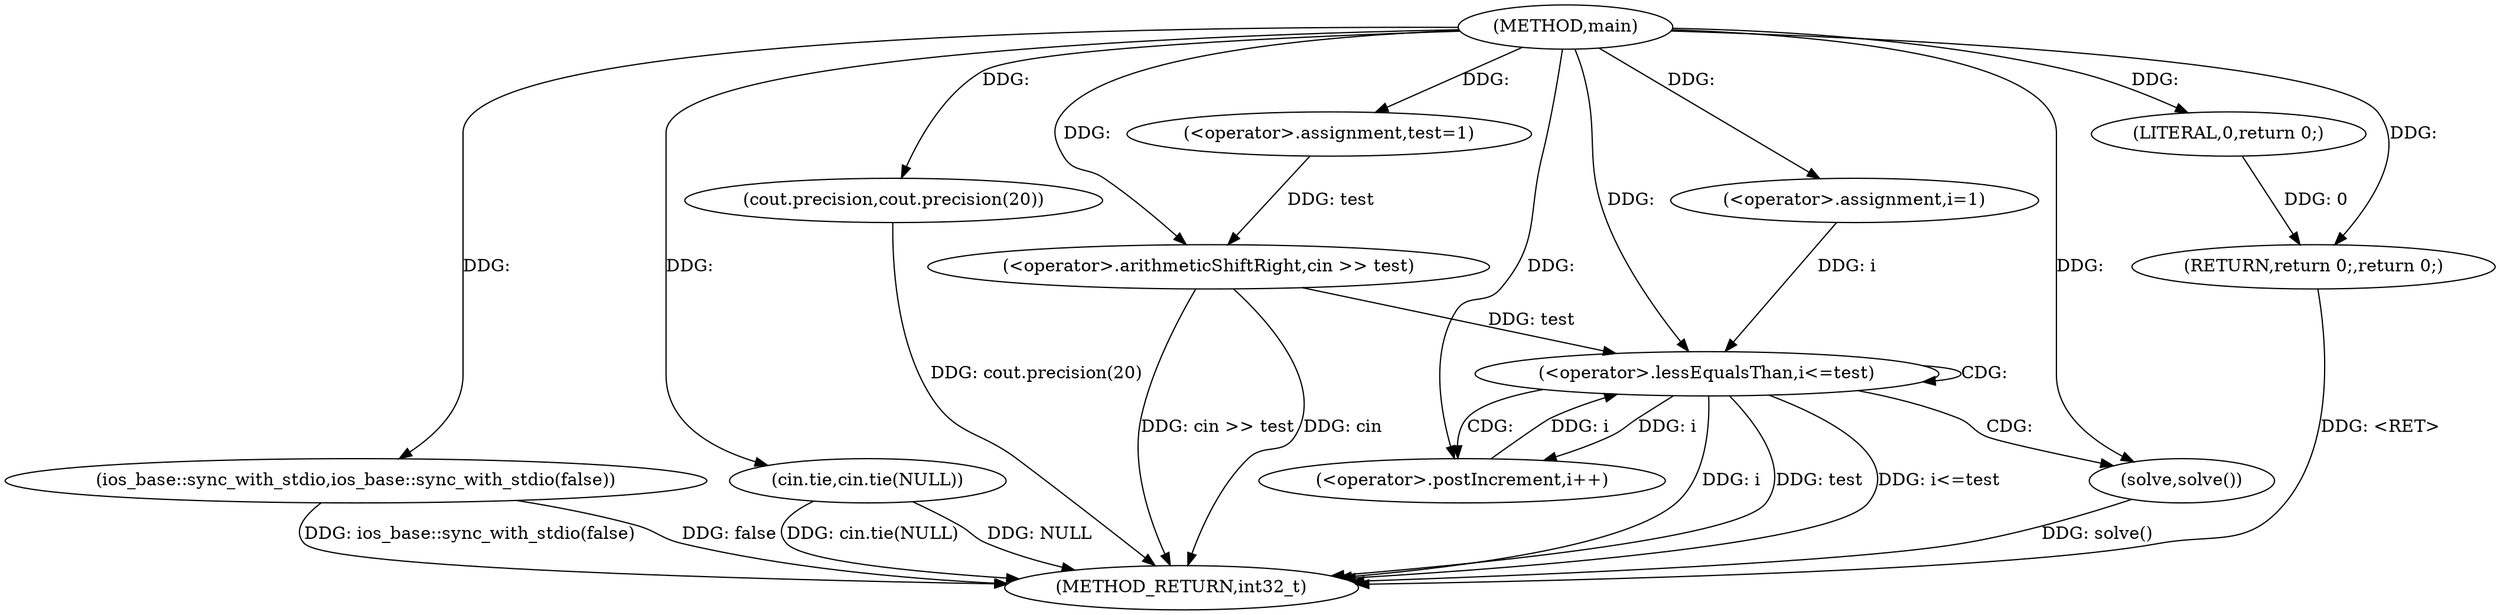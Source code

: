 digraph "main" {  
"1000194" [label = "(METHOD,main)" ]
"1000223" [label = "(METHOD_RETURN,int32_t)" ]
"1000196" [label = "(ios_base::sync_with_stdio,ios_base::sync_with_stdio(false))" ]
"1000198" [label = "(cin.tie,cin.tie(NULL))" ]
"1000200" [label = "(cout.precision,cout.precision(20))" ]
"1000203" [label = "(<operator>.assignment,test=1)" ]
"1000206" [label = "(<operator>.arithmeticShiftRight,cin >> test)" ]
"1000221" [label = "(RETURN,return 0;,return 0;)" ]
"1000211" [label = "(<operator>.assignment,i=1)" ]
"1000214" [label = "(<operator>.lessEqualsThan,i<=test)" ]
"1000217" [label = "(<operator>.postIncrement,i++)" ]
"1000222" [label = "(LITERAL,0,return 0;)" ]
"1000220" [label = "(solve,solve())" ]
  "1000196" -> "1000223"  [ label = "DDG: ios_base::sync_with_stdio(false)"] 
  "1000198" -> "1000223"  [ label = "DDG: cin.tie(NULL)"] 
  "1000200" -> "1000223"  [ label = "DDG: cout.precision(20)"] 
  "1000206" -> "1000223"  [ label = "DDG: cin >> test"] 
  "1000214" -> "1000223"  [ label = "DDG: i"] 
  "1000214" -> "1000223"  [ label = "DDG: test"] 
  "1000214" -> "1000223"  [ label = "DDG: i<=test"] 
  "1000220" -> "1000223"  [ label = "DDG: solve()"] 
  "1000221" -> "1000223"  [ label = "DDG: <RET>"] 
  "1000206" -> "1000223"  [ label = "DDG: cin"] 
  "1000196" -> "1000223"  [ label = "DDG: false"] 
  "1000198" -> "1000223"  [ label = "DDG: NULL"] 
  "1000194" -> "1000203"  [ label = "DDG: "] 
  "1000222" -> "1000221"  [ label = "DDG: 0"] 
  "1000194" -> "1000221"  [ label = "DDG: "] 
  "1000194" -> "1000196"  [ label = "DDG: "] 
  "1000194" -> "1000198"  [ label = "DDG: "] 
  "1000194" -> "1000200"  [ label = "DDG: "] 
  "1000194" -> "1000206"  [ label = "DDG: "] 
  "1000203" -> "1000206"  [ label = "DDG: test"] 
  "1000194" -> "1000211"  [ label = "DDG: "] 
  "1000194" -> "1000222"  [ label = "DDG: "] 
  "1000211" -> "1000214"  [ label = "DDG: i"] 
  "1000217" -> "1000214"  [ label = "DDG: i"] 
  "1000194" -> "1000214"  [ label = "DDG: "] 
  "1000206" -> "1000214"  [ label = "DDG: test"] 
  "1000214" -> "1000217"  [ label = "DDG: i"] 
  "1000194" -> "1000217"  [ label = "DDG: "] 
  "1000194" -> "1000220"  [ label = "DDG: "] 
  "1000214" -> "1000220"  [ label = "CDG: "] 
  "1000214" -> "1000214"  [ label = "CDG: "] 
  "1000214" -> "1000217"  [ label = "CDG: "] 
}

